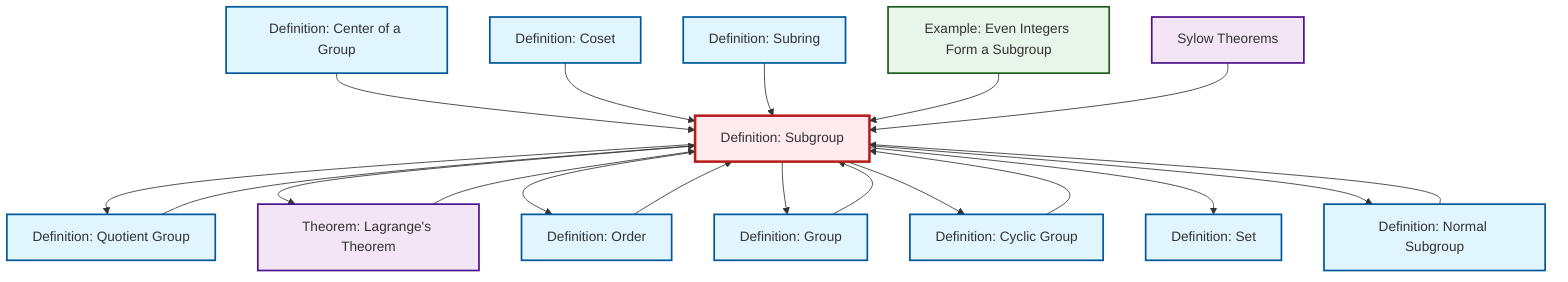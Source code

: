 graph TD
    classDef definition fill:#e1f5fe,stroke:#01579b,stroke-width:2px
    classDef theorem fill:#f3e5f5,stroke:#4a148c,stroke-width:2px
    classDef axiom fill:#fff3e0,stroke:#e65100,stroke-width:2px
    classDef example fill:#e8f5e9,stroke:#1b5e20,stroke-width:2px
    classDef current fill:#ffebee,stroke:#b71c1c,stroke-width:3px
    def-coset["Definition: Coset"]:::definition
    def-subring["Definition: Subring"]:::definition
    def-center-of-group["Definition: Center of a Group"]:::definition
    def-quotient-group["Definition: Quotient Group"]:::definition
    def-normal-subgroup["Definition: Normal Subgroup"]:::definition
    ex-even-integers-subgroup["Example: Even Integers Form a Subgroup"]:::example
    def-set["Definition: Set"]:::definition
    thm-lagrange["Theorem: Lagrange's Theorem"]:::theorem
    def-cyclic-group["Definition: Cyclic Group"]:::definition
    def-order["Definition: Order"]:::definition
    def-subgroup["Definition: Subgroup"]:::definition
    def-group["Definition: Group"]:::definition
    thm-sylow["Sylow Theorems"]:::theorem
    def-order --> def-subgroup
    def-center-of-group --> def-subgroup
    def-subgroup --> def-quotient-group
    def-subgroup --> thm-lagrange
    def-subgroup --> def-order
    def-subgroup --> def-group
    def-subgroup --> def-cyclic-group
    def-cyclic-group --> def-subgroup
    def-coset --> def-subgroup
    def-quotient-group --> def-subgroup
    def-subring --> def-subgroup
    thm-lagrange --> def-subgroup
    def-normal-subgroup --> def-subgroup
    ex-even-integers-subgroup --> def-subgroup
    def-group --> def-subgroup
    def-subgroup --> def-set
    thm-sylow --> def-subgroup
    def-subgroup --> def-normal-subgroup
    class def-subgroup current